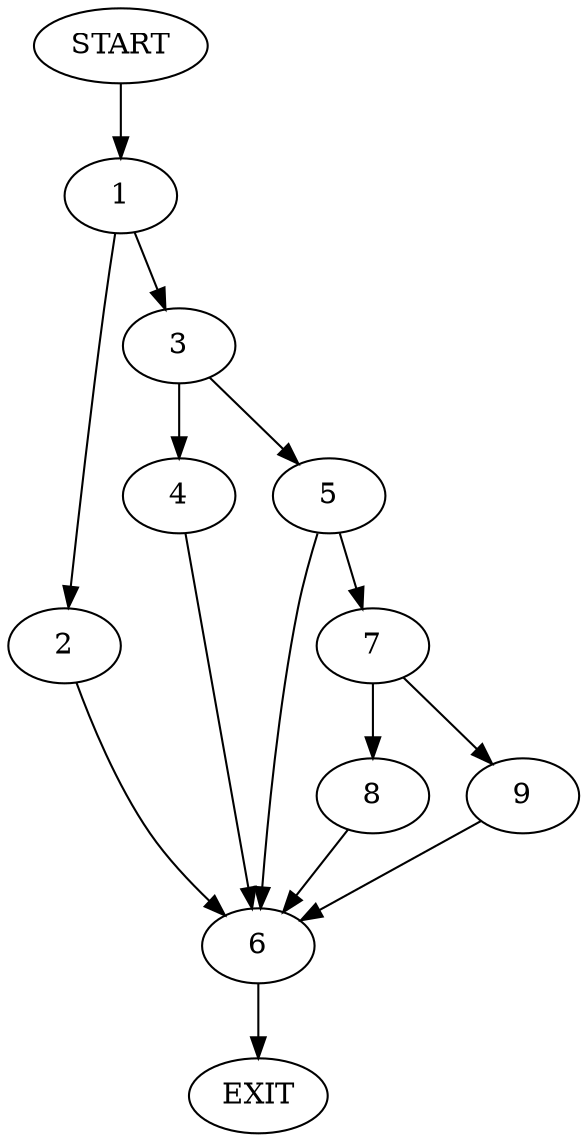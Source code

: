 digraph {
0 [label="START"]
10 [label="EXIT"]
0 -> 1
1 -> 2
1 -> 3
3 -> 4
3 -> 5
2 -> 6
6 -> 10
4 -> 6
5 -> 7
5 -> 6
7 -> 8
7 -> 9
9 -> 6
8 -> 6
}
